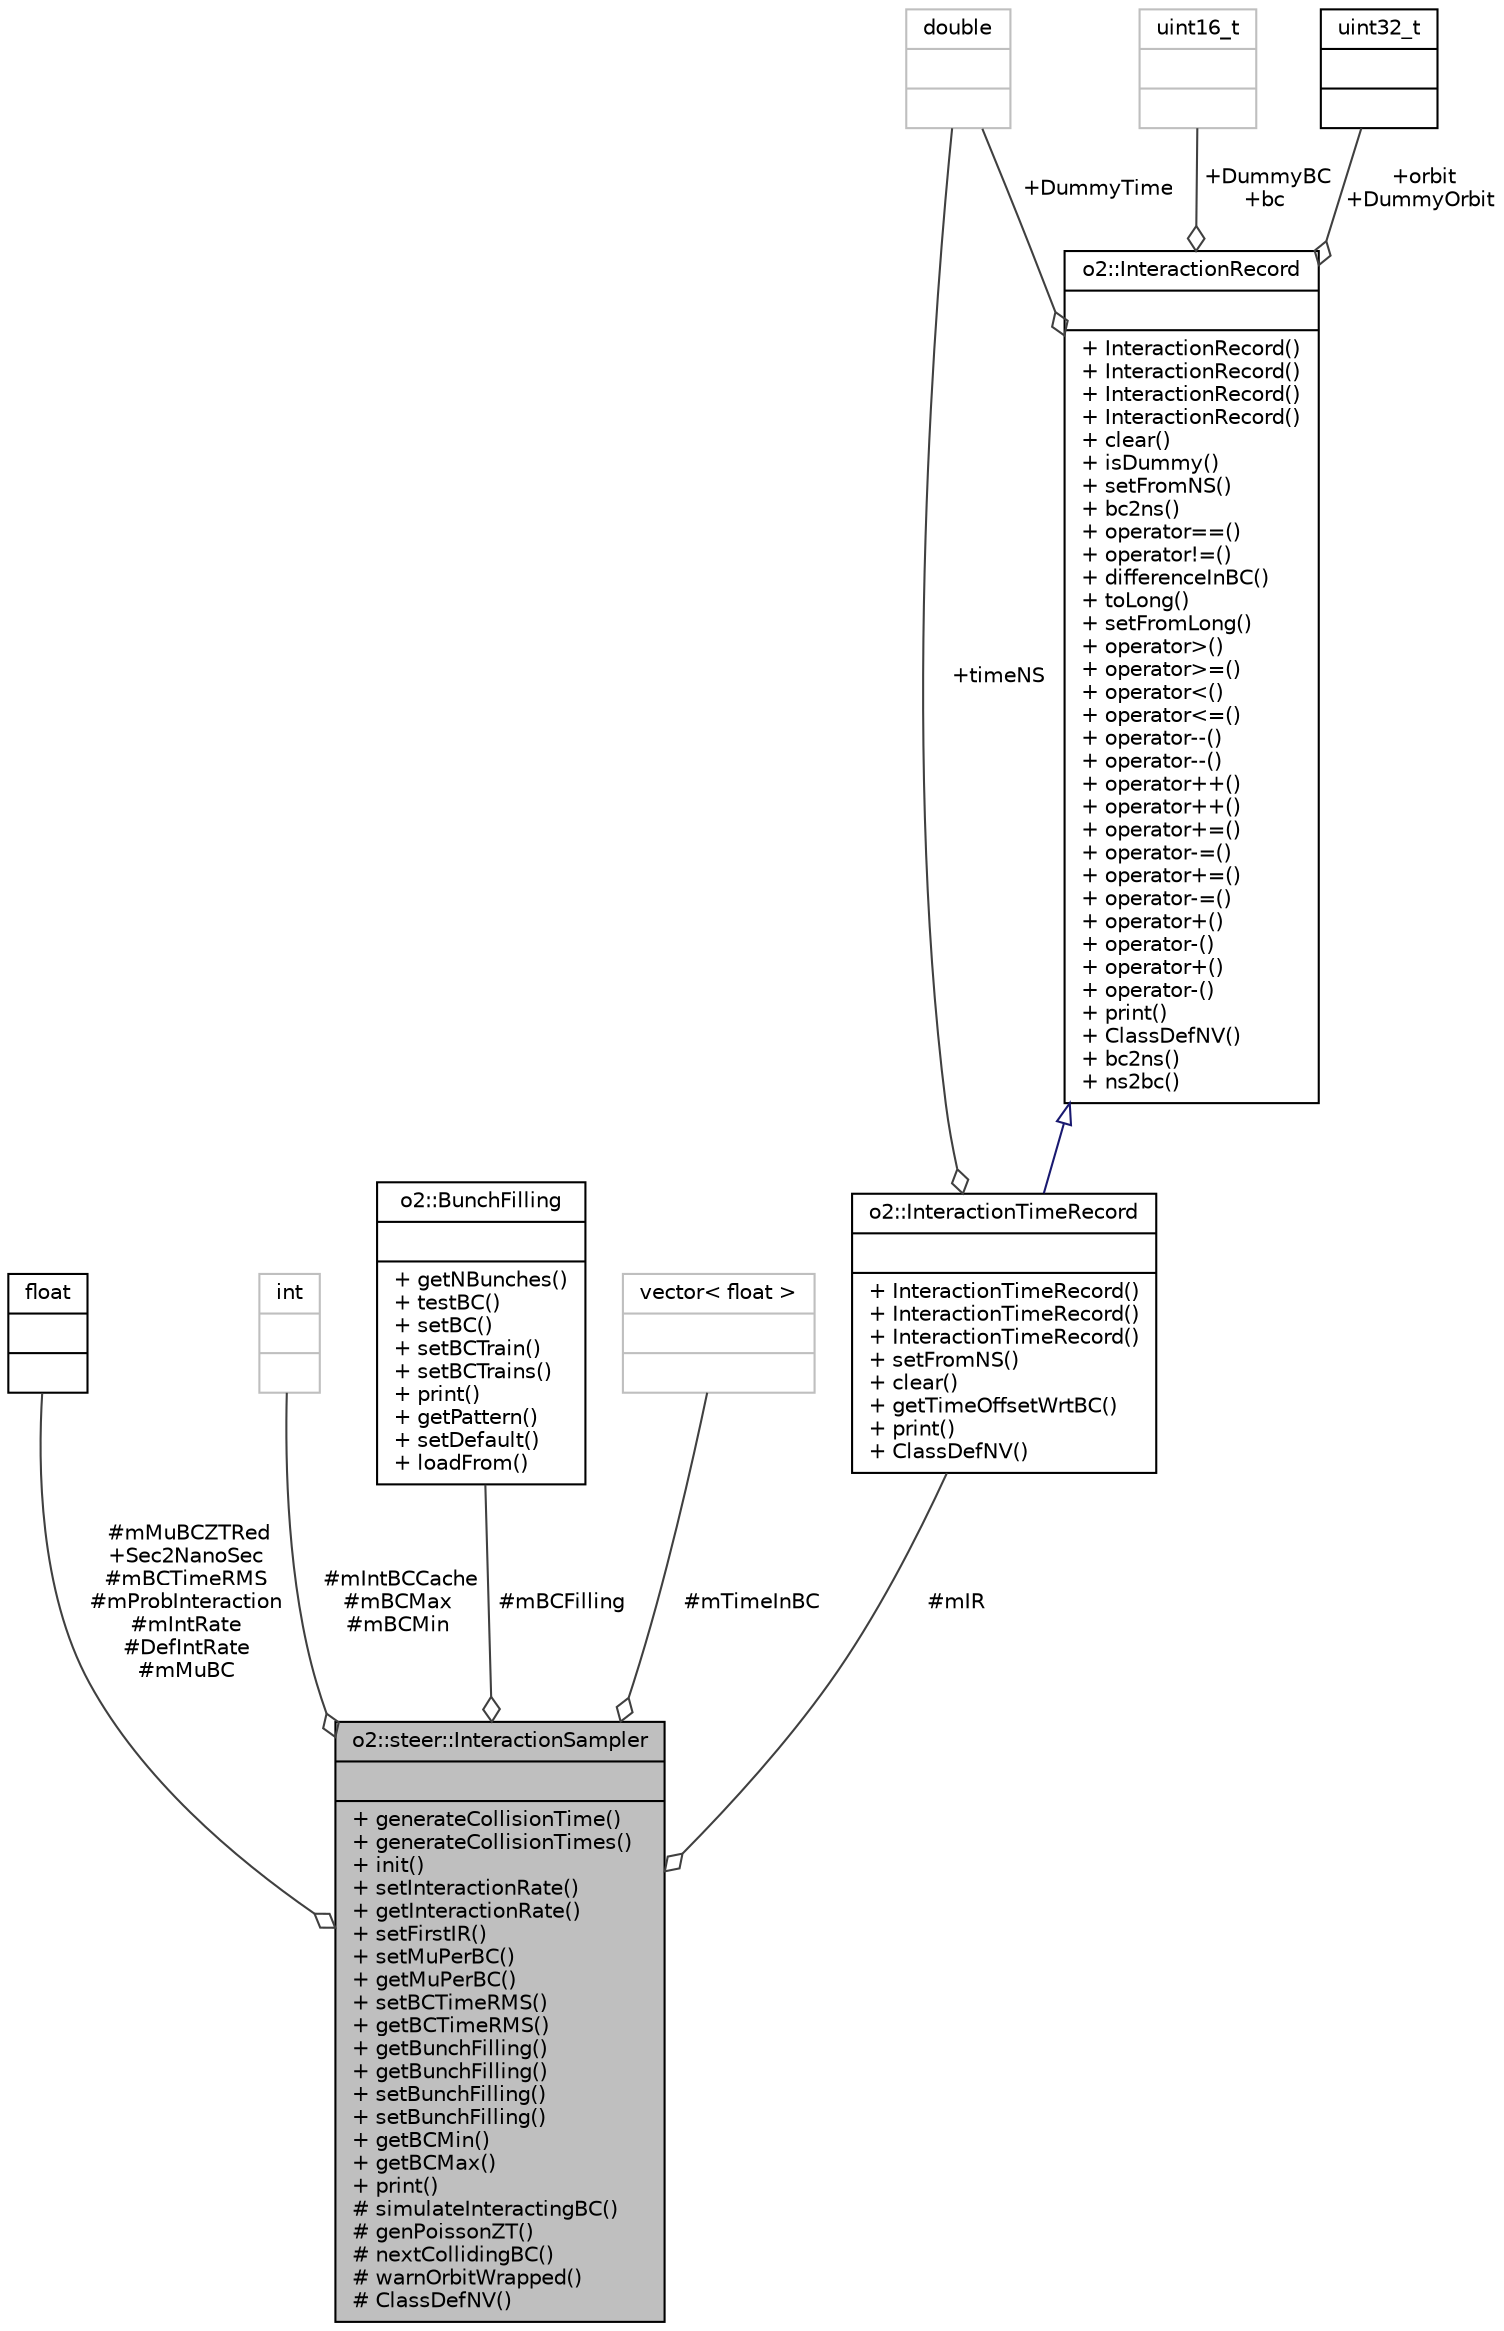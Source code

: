 digraph "o2::steer::InteractionSampler"
{
 // INTERACTIVE_SVG=YES
  bgcolor="transparent";
  edge [fontname="Helvetica",fontsize="10",labelfontname="Helvetica",labelfontsize="10"];
  node [fontname="Helvetica",fontsize="10",shape=record];
  Node1 [label="{o2::steer::InteractionSampler\n||+ generateCollisionTime()\l+ generateCollisionTimes()\l+ init()\l+ setInteractionRate()\l+ getInteractionRate()\l+ setFirstIR()\l+ setMuPerBC()\l+ getMuPerBC()\l+ setBCTimeRMS()\l+ getBCTimeRMS()\l+ getBunchFilling()\l+ getBunchFilling()\l+ setBunchFilling()\l+ setBunchFilling()\l+ getBCMin()\l+ getBCMax()\l+ print()\l# simulateInteractingBC()\l# genPoissonZT()\l# nextCollidingBC()\l# warnOrbitWrapped()\l# ClassDefNV()\l}",height=0.2,width=0.4,color="black", fillcolor="grey75", style="filled", fontcolor="black"];
  Node2 -> Node1 [color="grey25",fontsize="10",style="solid",label=" #mMuBCZTRed\n+Sec2NanoSec\n#mBCTimeRMS\n#mProbInteraction\n#mIntRate\n#DefIntRate\n#mMuBC" ,arrowhead="odiamond",fontname="Helvetica"];
  Node2 [label="{float\n||}",height=0.2,width=0.4,color="black",URL="$d4/dc3/classfloat.html"];
  Node3 -> Node1 [color="grey25",fontsize="10",style="solid",label=" #mIntBCCache\n#mBCMax\n#mBCMin" ,arrowhead="odiamond",fontname="Helvetica"];
  Node3 [label="{int\n||}",height=0.2,width=0.4,color="grey75"];
  Node4 -> Node1 [color="grey25",fontsize="10",style="solid",label=" #mBCFilling" ,arrowhead="odiamond",fontname="Helvetica"];
  Node4 [label="{o2::BunchFilling\n||+ getNBunches()\l+ testBC()\l+ setBC()\l+ setBCTrain()\l+ setBCTrains()\l+ print()\l+ getPattern()\l+ setDefault()\l+ loadFrom()\l}",height=0.2,width=0.4,color="black",URL="$d6/dca/classo2_1_1BunchFilling.html"];
  Node5 -> Node1 [color="grey25",fontsize="10",style="solid",label=" #mTimeInBC" ,arrowhead="odiamond",fontname="Helvetica"];
  Node5 [label="{vector\< float \>\n||}",height=0.2,width=0.4,color="grey75"];
  Node6 -> Node1 [color="grey25",fontsize="10",style="solid",label=" #mIR" ,arrowhead="odiamond",fontname="Helvetica"];
  Node6 [label="{o2::InteractionTimeRecord\n||+ InteractionTimeRecord()\l+ InteractionTimeRecord()\l+ InteractionTimeRecord()\l+ setFromNS()\l+ clear()\l+ getTimeOffsetWrtBC()\l+ print()\l+ ClassDefNV()\l}",height=0.2,width=0.4,color="black",URL="$d8/d98/structo2_1_1InteractionTimeRecord.html"];
  Node7 -> Node6 [dir="back",color="midnightblue",fontsize="10",style="solid",arrowtail="onormal",fontname="Helvetica"];
  Node7 [label="{o2::InteractionRecord\n||+ InteractionRecord()\l+ InteractionRecord()\l+ InteractionRecord()\l+ InteractionRecord()\l+ clear()\l+ isDummy()\l+ setFromNS()\l+ bc2ns()\l+ operator==()\l+ operator!=()\l+ differenceInBC()\l+ toLong()\l+ setFromLong()\l+ operator\>()\l+ operator\>=()\l+ operator\<()\l+ operator\<=()\l+ operator--()\l+ operator--()\l+ operator++()\l+ operator++()\l+ operator+=()\l+ operator-=()\l+ operator+=()\l+ operator-=()\l+ operator+()\l+ operator-()\l+ operator+()\l+ operator-()\l+ print()\l+ ClassDefNV()\l+ bc2ns()\l+ ns2bc()\l}",height=0.2,width=0.4,color="black",URL="$d1/d21/structo2_1_1InteractionRecord.html"];
  Node8 -> Node7 [color="grey25",fontsize="10",style="solid",label=" +DummyTime" ,arrowhead="odiamond",fontname="Helvetica"];
  Node8 [label="{double\n||}",height=0.2,width=0.4,color="grey75"];
  Node9 -> Node7 [color="grey25",fontsize="10",style="solid",label=" +DummyBC\n+bc" ,arrowhead="odiamond",fontname="Helvetica"];
  Node9 [label="{uint16_t\n||}",height=0.2,width=0.4,color="grey75"];
  Node10 -> Node7 [color="grey25",fontsize="10",style="solid",label=" +orbit\n+DummyOrbit" ,arrowhead="odiamond",fontname="Helvetica"];
  Node10 [label="{uint32_t\n||}",height=0.2,width=0.4,color="black",URL="$d3/d87/classuint32__t.html"];
  Node8 -> Node6 [color="grey25",fontsize="10",style="solid",label=" +timeNS" ,arrowhead="odiamond",fontname="Helvetica"];
}
